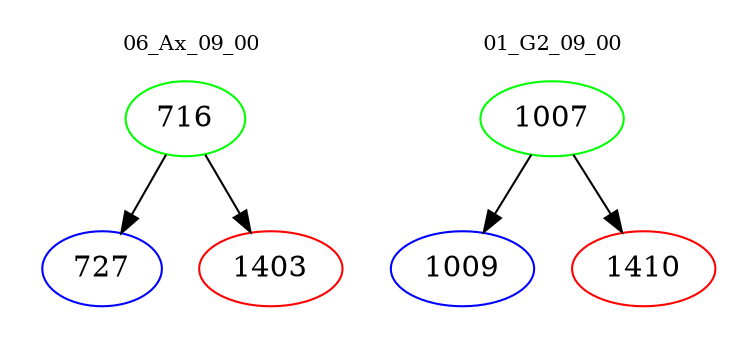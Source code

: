 digraph{
subgraph cluster_0 {
color = white
label = "06_Ax_09_00";
fontsize=10;
T0_716 [label="716", color="green"]
T0_716 -> T0_727 [color="black"]
T0_727 [label="727", color="blue"]
T0_716 -> T0_1403 [color="black"]
T0_1403 [label="1403", color="red"]
}
subgraph cluster_1 {
color = white
label = "01_G2_09_00";
fontsize=10;
T1_1007 [label="1007", color="green"]
T1_1007 -> T1_1009 [color="black"]
T1_1009 [label="1009", color="blue"]
T1_1007 -> T1_1410 [color="black"]
T1_1410 [label="1410", color="red"]
}
}
